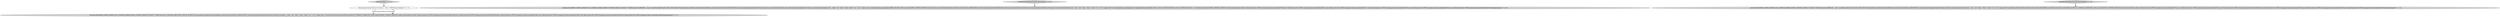 digraph {
4 [style = filled, label = "testQuery(PLANNER_CONFIG_DEFAULT_NO_COMPLEX_SERDE,QUERY_CONTEXT_DEFAULT,\"SELECT * FROM druid.foo\",CalciteTests.REGULAR_USER_AUTH_RESULT,ImmutableList.of(newScanQueryBuilder().dataSource(CalciteTests.DATASOURCE1).intervals(querySegmentSpec(Filtration.eternity())).columns(\"__time\",\"cnt\",\"dim1\",\"dim2\",\"dim3\",\"m1\",\"m2\",\"unique_dim1\").resultFormat(ScanQuery.ResultFormat.RESULT_FORMAT_COMPACTED_LIST).context(QUERY_CONTEXT_DEFAULT).build()),ImmutableList.of(new Object((((edu.fdu.CPPDG.tinypdg.pe.ExpressionInfo@97862b,new Object((((edu.fdu.CPPDG.tinypdg.pe.ExpressionInfo@978638,new Object((((edu.fdu.CPPDG.tinypdg.pe.ExpressionInfo@978645,new Object((((edu.fdu.CPPDG.tinypdg.pe.ExpressionInfo@978652,new Object((((edu.fdu.CPPDG.tinypdg.pe.ExpressionInfo@97865f,new Object((((edu.fdu.CPPDG.tinypdg.pe.ExpressionInfo@97866c))@@@4@@@['0', '0', '1']", fillcolor = lightgray, shape = ellipse image = "AAA0AAABBB3BBB"];
0 [style = filled, label = "testQuery(PLANNER_CONFIG_DEFAULT_NO_COMPLEX_SERDE,QUERY_CONTEXT_DEFAULT,\"SELECT * FROM druid.foo ORDER BY __time\",CalciteTests.REGULAR_USER_AUTH_RESULT,ImmutableList.of(Druids.newSelectQueryBuilder().dataSource(CalciteTests.DATASOURCE1).intervals(querySegmentSpec(Filtration.eternity())).granularity(Granularities.ALL).dimensions(ImmutableList.of(\"dummy\")).metrics(ImmutableList.of(\"__time\",\"cnt\",\"dim1\",\"dim2\",\"dim3\",\"m1\",\"m2\",\"unique_dim1\")).descending(false).pagingSpec(FIRST_PAGING_SPEC).context(QUERY_CONTEXT_DEFAULT).build(),Druids.newSelectQueryBuilder().dataSource(CalciteTests.DATASOURCE1).intervals(querySegmentSpec(Filtration.eternity())).granularity(Granularities.ALL).dimensions(ImmutableList.of(\"dummy\")).metrics(ImmutableList.of(\"__time\",\"cnt\",\"dim1\",\"dim2\",\"dim3\",\"m1\",\"m2\",\"unique_dim1\")).descending(false).pagingSpec(new PagingSpec(ImmutableMap.of(\"foo_1970-01-01T00:00:00.000Z_2001-01-03T00:00:00.001Z_1\",5),1000,true)).context(QUERY_CONTEXT_DEFAULT).build()),ImmutableList.of(new Object((((edu.fdu.CPPDG.tinypdg.pe.ExpressionInfo@97850d,new Object((((edu.fdu.CPPDG.tinypdg.pe.ExpressionInfo@97851a,new Object((((edu.fdu.CPPDG.tinypdg.pe.ExpressionInfo@978527,new Object((((edu.fdu.CPPDG.tinypdg.pe.ExpressionInfo@978534,new Object((((edu.fdu.CPPDG.tinypdg.pe.ExpressionInfo@978541,new Object((((edu.fdu.CPPDG.tinypdg.pe.ExpressionInfo@97854e))@@@3@@@['1', '0', '0']", fillcolor = lightgray, shape = ellipse image = "AAA0AAABBB1BBB"];
2 [style = filled, label = "testSelectStarWithoutLimitTimeAscending['0', '1', '0']", fillcolor = lightgray, shape = diamond image = "AAA0AAABBB2BBB"];
5 [style = filled, label = "testSelectStar['0', '0', '1']", fillcolor = lightgray, shape = diamond image = "AAA0AAABBB3BBB"];
6 [style = filled, label = "String hyperLogLogCollectorClassName = HLLC_STRING@@@3@@@['0', '0', '1']", fillcolor = white, shape = ellipse image = "AAA0AAABBB3BBB"];
1 [style = filled, label = "testSelectStarWithoutLimitTimeAscending['1', '0', '0']", fillcolor = lightgray, shape = diamond image = "AAA0AAABBB1BBB"];
3 [style = filled, label = "testQuery(PLANNER_CONFIG_DEFAULT_NO_COMPLEX_SERDE,QUERY_CONTEXT_DEFAULT,\"SELECT * FROM druid.foo ORDER BY __time\",CalciteTests.REGULAR_USER_AUTH_RESULT,ImmutableList.of(newScanQueryBuilder().dataSource(CalciteTests.DATASOURCE1).intervals(querySegmentSpec(Filtration.eternity())).columns(ImmutableList.of(\"__time\",\"cnt\",\"dim1\",\"dim2\",\"dim3\",\"m1\",\"m2\",\"unique_dim1\")).limit(Long.MAX_VALUE).order(ScanQuery.Order.ASCENDING).resultFormat(ScanQuery.ResultFormat.RESULT_FORMAT_COMPACTED_LIST).context(QUERY_CONTEXT_DEFAULT).build()),ImmutableList.of(new Object((((edu.fdu.CPPDG.tinypdg.pe.ExpressionInfo@9785a1,new Object((((edu.fdu.CPPDG.tinypdg.pe.ExpressionInfo@9785ae,new Object((((edu.fdu.CPPDG.tinypdg.pe.ExpressionInfo@9785bb,new Object((((edu.fdu.CPPDG.tinypdg.pe.ExpressionInfo@9785c8,new Object((((edu.fdu.CPPDG.tinypdg.pe.ExpressionInfo@9785d5,new Object((((edu.fdu.CPPDG.tinypdg.pe.ExpressionInfo@9785e2))@@@3@@@['0', '1', '0']", fillcolor = lightgray, shape = ellipse image = "AAA0AAABBB2BBB"];
6->4 [style = solid, label="hyperLogLogCollectorClassName"];
6->4 [style = bold, label=""];
2->3 [style = bold, label=""];
5->6 [style = bold, label=""];
1->0 [style = bold, label=""];
}
